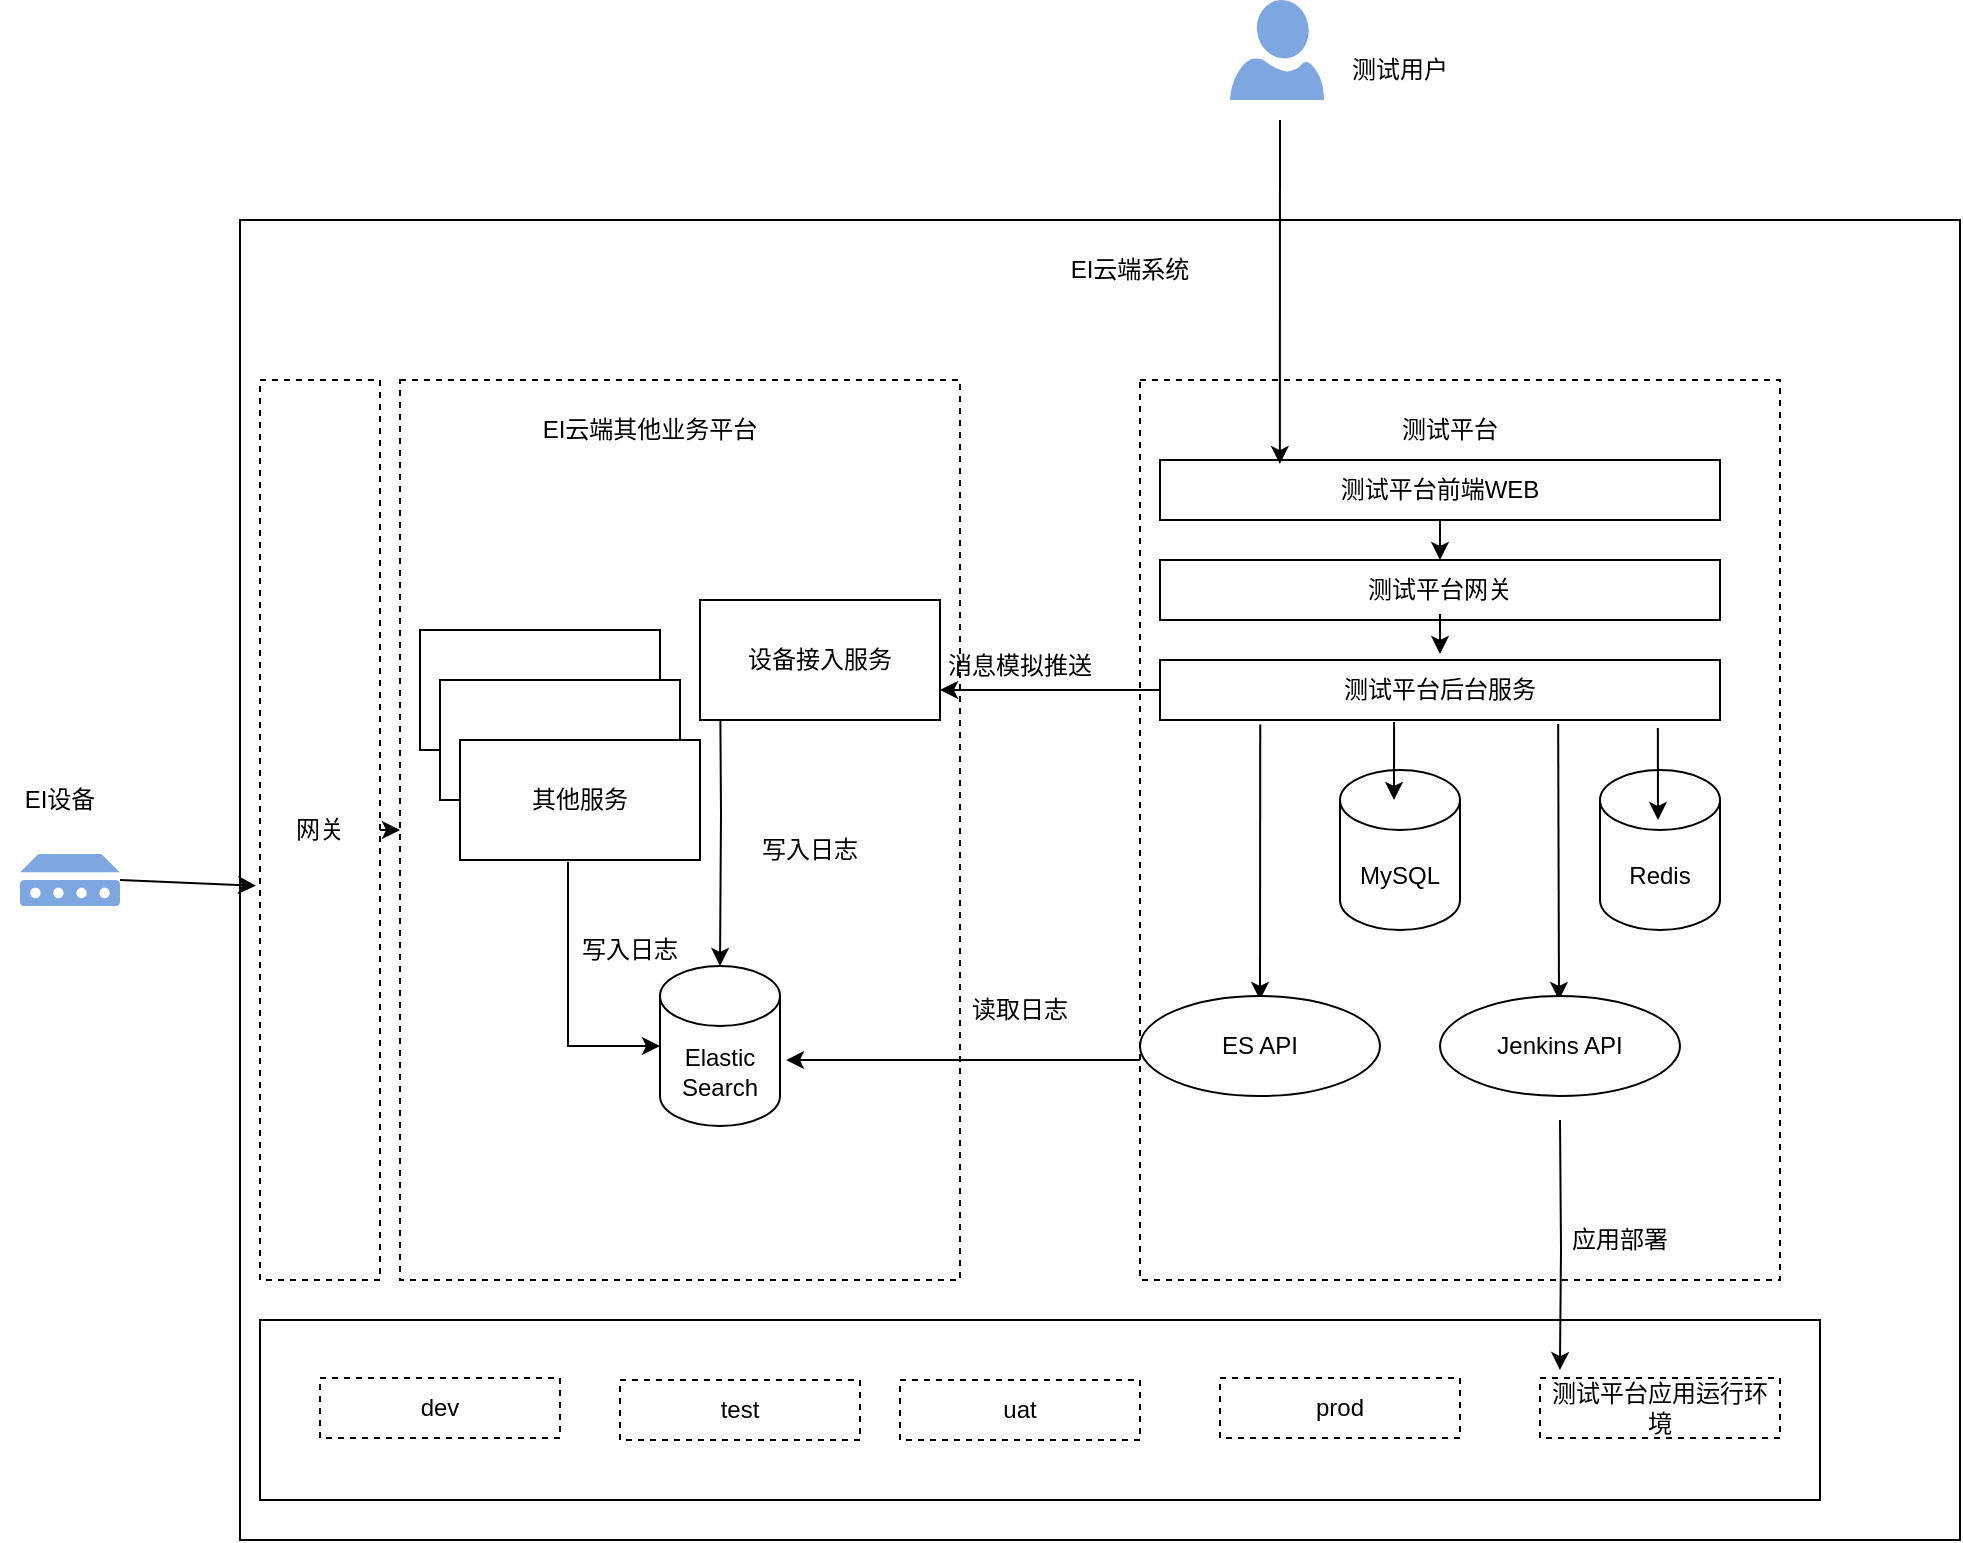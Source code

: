 <mxfile version="21.0.8" type="github">
  <diagram name="第 1 页" id="jmBodiYtfY0lOfKNEeYn">
    <mxGraphModel dx="2261" dy="1933" grid="1" gridSize="10" guides="1" tooltips="1" connect="1" arrows="1" fold="1" page="1" pageScale="1" pageWidth="827" pageHeight="1169" math="0" shadow="0">
      <root>
        <mxCell id="0" />
        <mxCell id="1" parent="0" />
        <mxCell id="Mc5ecyZFv2LdiAkJAyB8-1" value="" style="rounded=0;whiteSpace=wrap;html=1;" vertex="1" parent="1">
          <mxGeometry y="60" width="860" height="660" as="geometry" />
        </mxCell>
        <mxCell id="Mc5ecyZFv2LdiAkJAyB8-2" value="" style="rounded=0;whiteSpace=wrap;html=1;" vertex="1" parent="1">
          <mxGeometry x="10" y="610" width="780" height="90" as="geometry" />
        </mxCell>
        <mxCell id="Mc5ecyZFv2LdiAkJAyB8-3" value="" style="rounded=0;whiteSpace=wrap;html=1;dashed=1;" vertex="1" parent="1">
          <mxGeometry x="450" y="140" width="320" height="450" as="geometry" />
        </mxCell>
        <mxCell id="Mc5ecyZFv2LdiAkJAyB8-4" style="edgeStyle=orthogonalEdgeStyle;rounded=0;orthogonalLoop=1;jettySize=auto;html=1;entryX=0.083;entryY=-0.133;entryDx=0;entryDy=0;exitX=0.5;exitY=1;exitDx=0;exitDy=0;entryPerimeter=0;" edge="1" parent="1" target="Mc5ecyZFv2LdiAkJAyB8-28">
          <mxGeometry relative="1" as="geometry">
            <mxPoint x="660" y="510" as="sourcePoint" />
            <mxPoint x="660" y="660" as="targetPoint" />
          </mxGeometry>
        </mxCell>
        <mxCell id="Mc5ecyZFv2LdiAkJAyB8-5" value="" style="rounded=0;whiteSpace=wrap;html=1;dashed=1;" vertex="1" parent="1">
          <mxGeometry x="80" y="140" width="280" height="450" as="geometry" />
        </mxCell>
        <mxCell id="Mc5ecyZFv2LdiAkJAyB8-6" value="Elastic Search" style="shape=cylinder3;whiteSpace=wrap;html=1;boundedLbl=1;backgroundOutline=1;size=15;" vertex="1" parent="1">
          <mxGeometry x="210" y="433" width="60" height="80" as="geometry" />
        </mxCell>
        <mxCell id="Mc5ecyZFv2LdiAkJAyB8-7" style="edgeStyle=orthogonalEdgeStyle;rounded=0;orthogonalLoop=1;jettySize=auto;html=1;exitX=0.5;exitY=1;exitDx=0;exitDy=0;" edge="1" parent="1" target="Mc5ecyZFv2LdiAkJAyB8-6">
          <mxGeometry relative="1" as="geometry">
            <mxPoint x="240" y="280" as="sourcePoint" />
          </mxGeometry>
        </mxCell>
        <mxCell id="Mc5ecyZFv2LdiAkJAyB8-8" value="写入日志" style="text;html=1;strokeColor=none;fillColor=none;align=center;verticalAlign=middle;whiteSpace=wrap;rounded=0;" vertex="1" parent="1">
          <mxGeometry x="230" y="360" width="110" height="30" as="geometry" />
        </mxCell>
        <mxCell id="Mc5ecyZFv2LdiAkJAyB8-9" value="测试平台后台服务" style="rounded=0;whiteSpace=wrap;html=1;" vertex="1" parent="1">
          <mxGeometry x="460" y="280" width="280" height="30" as="geometry" />
        </mxCell>
        <mxCell id="Mc5ecyZFv2LdiAkJAyB8-10" value="测试平台前端WEB" style="rounded=0;whiteSpace=wrap;html=1;" vertex="1" parent="1">
          <mxGeometry x="460" y="180" width="280" height="30" as="geometry" />
        </mxCell>
        <mxCell id="Mc5ecyZFv2LdiAkJAyB8-11" value="测试平台" style="text;html=1;strokeColor=none;fillColor=none;align=center;verticalAlign=middle;whiteSpace=wrap;rounded=0;" vertex="1" parent="1">
          <mxGeometry x="575" y="150" width="60" height="30" as="geometry" />
        </mxCell>
        <mxCell id="Mc5ecyZFv2LdiAkJAyB8-12" value="EI云端系统" style="text;html=1;strokeColor=none;fillColor=none;align=center;verticalAlign=middle;whiteSpace=wrap;rounded=0;" vertex="1" parent="1">
          <mxGeometry x="380" y="70" width="130" height="30" as="geometry" />
        </mxCell>
        <mxCell id="Mc5ecyZFv2LdiAkJAyB8-13" value="" style="rounded=0;whiteSpace=wrap;html=1;" vertex="1" parent="1">
          <mxGeometry x="90" y="265" width="120" height="60" as="geometry" />
        </mxCell>
        <mxCell id="Mc5ecyZFv2LdiAkJAyB8-14" value="" style="rounded=0;whiteSpace=wrap;html=1;" vertex="1" parent="1">
          <mxGeometry x="100" y="290" width="120" height="60" as="geometry" />
        </mxCell>
        <mxCell id="Mc5ecyZFv2LdiAkJAyB8-15" value="设备接入服务" style="rounded=0;whiteSpace=wrap;html=1;" vertex="1" parent="1">
          <mxGeometry x="230" y="250" width="120" height="60" as="geometry" />
        </mxCell>
        <mxCell id="Mc5ecyZFv2LdiAkJAyB8-16" value="EI云端其他业务平台" style="text;html=1;strokeColor=none;fillColor=none;align=center;verticalAlign=middle;whiteSpace=wrap;rounded=0;" vertex="1" parent="1">
          <mxGeometry x="140" y="150" width="130" height="30" as="geometry" />
        </mxCell>
        <mxCell id="Mc5ecyZFv2LdiAkJAyB8-17" value="读取日志" style="text;html=1;strokeColor=none;fillColor=none;align=center;verticalAlign=middle;whiteSpace=wrap;rounded=0;" vertex="1" parent="1">
          <mxGeometry x="360" y="440" width="60" height="30" as="geometry" />
        </mxCell>
        <mxCell id="Mc5ecyZFv2LdiAkJAyB8-18" value="测试平台网关" style="rounded=0;whiteSpace=wrap;html=1;" vertex="1" parent="1">
          <mxGeometry x="460" y="230" width="280" height="30" as="geometry" />
        </mxCell>
        <mxCell id="Mc5ecyZFv2LdiAkJAyB8-19" value="" style="endArrow=classic;html=1;rounded=0;entryX=0.5;entryY=0;entryDx=0;entryDy=0;exitX=0.179;exitY=1.075;exitDx=0;exitDy=0;exitPerimeter=0;" edge="1" parent="1" source="Mc5ecyZFv2LdiAkJAyB8-9">
          <mxGeometry width="50" height="50" relative="1" as="geometry">
            <mxPoint x="470" y="370" as="sourcePoint" />
            <mxPoint x="510" y="450" as="targetPoint" />
          </mxGeometry>
        </mxCell>
        <mxCell id="Mc5ecyZFv2LdiAkJAyB8-20" value="" style="endArrow=classic;html=1;rounded=0;entryX=0.5;entryY=0;entryDx=0;entryDy=0;exitX=0.711;exitY=1.067;exitDx=0;exitDy=0;exitPerimeter=0;" edge="1" parent="1" source="Mc5ecyZFv2LdiAkJAyB8-9">
          <mxGeometry width="50" height="50" relative="1" as="geometry">
            <mxPoint x="659.62" y="323" as="sourcePoint" />
            <mxPoint x="659.5" y="450" as="targetPoint" />
          </mxGeometry>
        </mxCell>
        <mxCell id="Mc5ecyZFv2LdiAkJAyB8-21" value="" style="endArrow=classic;html=1;rounded=0;exitX=0;exitY=0.5;exitDx=0;exitDy=0;entryX=1.05;entryY=0.588;entryDx=0;entryDy=0;entryPerimeter=0;" edge="1" parent="1" target="Mc5ecyZFv2LdiAkJAyB8-6">
          <mxGeometry width="50" height="50" relative="1" as="geometry">
            <mxPoint x="450" y="480" as="sourcePoint" />
            <mxPoint x="270" y="480" as="targetPoint" />
          </mxGeometry>
        </mxCell>
        <mxCell id="Mc5ecyZFv2LdiAkJAyB8-22" value="" style="endArrow=classic;html=1;rounded=0;exitX=0;exitY=0.5;exitDx=0;exitDy=0;entryX=1;entryY=0.75;entryDx=0;entryDy=0;" edge="1" parent="1" source="Mc5ecyZFv2LdiAkJAyB8-9" target="Mc5ecyZFv2LdiAkJAyB8-15">
          <mxGeometry width="50" height="50" relative="1" as="geometry">
            <mxPoint x="460" y="290" as="sourcePoint" />
            <mxPoint x="300" y="290" as="targetPoint" />
          </mxGeometry>
        </mxCell>
        <mxCell id="Mc5ecyZFv2LdiAkJAyB8-23" value="dev" style="rounded=0;whiteSpace=wrap;html=1;dashed=1;" vertex="1" parent="1">
          <mxGeometry x="40" y="639" width="120" height="30" as="geometry" />
        </mxCell>
        <mxCell id="Mc5ecyZFv2LdiAkJAyB8-24" value="test" style="rounded=0;whiteSpace=wrap;html=1;dashed=1;" vertex="1" parent="1">
          <mxGeometry x="190" y="640" width="120" height="30" as="geometry" />
        </mxCell>
        <mxCell id="Mc5ecyZFv2LdiAkJAyB8-25" value="uat" style="rounded=0;whiteSpace=wrap;html=1;dashed=1;" vertex="1" parent="1">
          <mxGeometry x="330" y="640" width="120" height="30" as="geometry" />
        </mxCell>
        <mxCell id="Mc5ecyZFv2LdiAkJAyB8-26" value="prod" style="rounded=0;whiteSpace=wrap;html=1;dashed=1;" vertex="1" parent="1">
          <mxGeometry x="490" y="639" width="120" height="30" as="geometry" />
        </mxCell>
        <mxCell id="Mc5ecyZFv2LdiAkJAyB8-27" style="edgeStyle=orthogonalEdgeStyle;rounded=0;orthogonalLoop=1;jettySize=auto;html=1;exitX=0.5;exitY=1;exitDx=0;exitDy=0;" edge="1" parent="1" source="Mc5ecyZFv2LdiAkJAyB8-24" target="Mc5ecyZFv2LdiAkJAyB8-24">
          <mxGeometry relative="1" as="geometry" />
        </mxCell>
        <mxCell id="Mc5ecyZFv2LdiAkJAyB8-28" value="测试平台应用运行环境" style="rounded=0;whiteSpace=wrap;html=1;dashed=1;" vertex="1" parent="1">
          <mxGeometry x="650" y="639" width="120" height="30" as="geometry" />
        </mxCell>
        <mxCell id="Mc5ecyZFv2LdiAkJAyB8-29" value="" style="endArrow=classic;html=1;rounded=0;exitX=0.5;exitY=1;exitDx=0;exitDy=0;" edge="1" parent="1" source="Mc5ecyZFv2LdiAkJAyB8-10" target="Mc5ecyZFv2LdiAkJAyB8-18">
          <mxGeometry width="50" height="50" relative="1" as="geometry">
            <mxPoint x="590" y="220" as="sourcePoint" />
            <mxPoint x="640" y="170" as="targetPoint" />
          </mxGeometry>
        </mxCell>
        <mxCell id="Mc5ecyZFv2LdiAkJAyB8-30" value="" style="endArrow=classic;html=1;rounded=0;exitX=0.5;exitY=1;exitDx=0;exitDy=0;" edge="1" parent="1">
          <mxGeometry width="50" height="50" relative="1" as="geometry">
            <mxPoint x="600" y="257" as="sourcePoint" />
            <mxPoint x="600" y="277" as="targetPoint" />
          </mxGeometry>
        </mxCell>
        <mxCell id="Mc5ecyZFv2LdiAkJAyB8-31" value="应用部署" style="text;html=1;strokeColor=none;fillColor=none;align=center;verticalAlign=middle;whiteSpace=wrap;rounded=0;" vertex="1" parent="1">
          <mxGeometry x="660" y="555" width="60" height="30" as="geometry" />
        </mxCell>
        <mxCell id="Mc5ecyZFv2LdiAkJAyB8-32" value="&lt;br&gt;消息模拟推送" style="text;html=1;strokeColor=none;fillColor=none;align=center;verticalAlign=middle;whiteSpace=wrap;rounded=0;" vertex="1" parent="1">
          <mxGeometry x="285" y="270" width="210" height="10" as="geometry" />
        </mxCell>
        <mxCell id="Mc5ecyZFv2LdiAkJAyB8-33" value="ES API" style="ellipse;whiteSpace=wrap;html=1;fillColor=#FFFFFF;" vertex="1" parent="1">
          <mxGeometry x="450" y="448" width="120" height="50" as="geometry" />
        </mxCell>
        <mxCell id="Mc5ecyZFv2LdiAkJAyB8-34" value="Jenkins API" style="ellipse;whiteSpace=wrap;html=1;fillColor=#FFFFFF;" vertex="1" parent="1">
          <mxGeometry x="600" y="448" width="120" height="50" as="geometry" />
        </mxCell>
        <mxCell id="Mc5ecyZFv2LdiAkJAyB8-35" value="Redis" style="shape=cylinder3;whiteSpace=wrap;html=1;boundedLbl=1;backgroundOutline=1;size=15;" vertex="1" parent="1">
          <mxGeometry x="680" y="335" width="60" height="80" as="geometry" />
        </mxCell>
        <mxCell id="Mc5ecyZFv2LdiAkJAyB8-36" value="MySQL" style="shape=cylinder3;whiteSpace=wrap;html=1;boundedLbl=1;backgroundOutline=1;size=15;" vertex="1" parent="1">
          <mxGeometry x="550" y="335" width="60" height="80" as="geometry" />
        </mxCell>
        <mxCell id="Mc5ecyZFv2LdiAkJAyB8-37" value="" style="endArrow=classic;html=1;rounded=0;exitX=0.418;exitY=1.033;exitDx=0;exitDy=0;exitPerimeter=0;" edge="1" parent="1" source="Mc5ecyZFv2LdiAkJAyB8-9">
          <mxGeometry width="50" height="50" relative="1" as="geometry">
            <mxPoint x="570" y="320" as="sourcePoint" />
            <mxPoint x="577" y="350" as="targetPoint" />
          </mxGeometry>
        </mxCell>
        <mxCell id="Mc5ecyZFv2LdiAkJAyB8-38" value="" style="endArrow=classic;html=1;rounded=0;exitX=0.889;exitY=1.133;exitDx=0;exitDy=0;exitPerimeter=0;" edge="1" parent="1" source="Mc5ecyZFv2LdiAkJAyB8-9">
          <mxGeometry width="50" height="50" relative="1" as="geometry">
            <mxPoint x="587.04" y="320.99" as="sourcePoint" />
            <mxPoint x="709" y="360" as="targetPoint" />
          </mxGeometry>
        </mxCell>
        <mxCell id="Mc5ecyZFv2LdiAkJAyB8-39" value="" style="sketch=0;aspect=fixed;pointerEvents=1;shadow=0;dashed=0;html=1;strokeColor=none;labelPosition=center;verticalLabelPosition=bottom;verticalAlign=top;align=center;fillColor=#7EA6E0;shape=mxgraph.azure.user" vertex="1" parent="1">
          <mxGeometry x="495" y="-50" width="47" height="50" as="geometry" />
        </mxCell>
        <mxCell id="Mc5ecyZFv2LdiAkJAyB8-40" value="" style="endArrow=classic;html=1;rounded=0;entryX=0.214;entryY=0.067;entryDx=0;entryDy=0;entryPerimeter=0;" edge="1" parent="1" target="Mc5ecyZFv2LdiAkJAyB8-10">
          <mxGeometry width="50" height="50" relative="1" as="geometry">
            <mxPoint x="520" y="10" as="sourcePoint" />
            <mxPoint x="640" y="-60" as="targetPoint" />
          </mxGeometry>
        </mxCell>
        <mxCell id="Mc5ecyZFv2LdiAkJAyB8-41" value="" style="sketch=0;aspect=fixed;pointerEvents=1;shadow=0;dashed=0;html=1;strokeColor=none;labelPosition=center;verticalLabelPosition=bottom;verticalAlign=top;align=center;fillColor=#7EA6E0;shape=mxgraph.mscae.enterprise.device" vertex="1" parent="1">
          <mxGeometry x="-110" y="377" width="50" height="26" as="geometry" />
        </mxCell>
        <mxCell id="Mc5ecyZFv2LdiAkJAyB8-42" value="网关" style="rounded=0;whiteSpace=wrap;html=1;dashed=1;fillColor=#FFFFFF;" vertex="1" parent="1">
          <mxGeometry x="10" y="140" width="60" height="450" as="geometry" />
        </mxCell>
        <mxCell id="Mc5ecyZFv2LdiAkJAyB8-43" value="EI设备" style="text;html=1;strokeColor=none;fillColor=none;align=center;verticalAlign=middle;whiteSpace=wrap;rounded=0;" vertex="1" parent="1">
          <mxGeometry x="-120" y="335" width="60" height="30" as="geometry" />
        </mxCell>
        <mxCell id="Mc5ecyZFv2LdiAkJAyB8-45" value="" style="endArrow=classic;html=1;rounded=0;" edge="1" parent="1" source="Mc5ecyZFv2LdiAkJAyB8-42" target="Mc5ecyZFv2LdiAkJAyB8-5">
          <mxGeometry width="50" height="50" relative="1" as="geometry">
            <mxPoint x="60" y="400" as="sourcePoint" />
            <mxPoint x="110" y="350" as="targetPoint" />
          </mxGeometry>
        </mxCell>
        <mxCell id="Mc5ecyZFv2LdiAkJAyB8-46" value="测试用户" style="text;html=1;strokeColor=none;fillColor=none;align=center;verticalAlign=middle;whiteSpace=wrap;rounded=0;" vertex="1" parent="1">
          <mxGeometry x="550" y="-30" width="60" height="30" as="geometry" />
        </mxCell>
        <mxCell id="Mc5ecyZFv2LdiAkJAyB8-47" value="其他服务" style="rounded=0;whiteSpace=wrap;html=1;" vertex="1" parent="1">
          <mxGeometry x="110" y="320" width="120" height="60" as="geometry" />
        </mxCell>
        <mxCell id="Mc5ecyZFv2LdiAkJAyB8-48" value="" style="endArrow=classic;html=1;rounded=0;exitX=0.45;exitY=1.017;exitDx=0;exitDy=0;exitPerimeter=0;entryX=0;entryY=0.5;entryDx=0;entryDy=0;entryPerimeter=0;" edge="1" parent="1" source="Mc5ecyZFv2LdiAkJAyB8-47" target="Mc5ecyZFv2LdiAkJAyB8-6">
          <mxGeometry width="50" height="50" relative="1" as="geometry">
            <mxPoint x="150" y="370" as="sourcePoint" />
            <mxPoint x="200" y="320" as="targetPoint" />
            <Array as="points">
              <mxPoint x="164" y="473" />
            </Array>
          </mxGeometry>
        </mxCell>
        <mxCell id="Mc5ecyZFv2LdiAkJAyB8-49" value="写入日志" style="text;html=1;strokeColor=none;fillColor=none;align=center;verticalAlign=middle;whiteSpace=wrap;rounded=0;" vertex="1" parent="1">
          <mxGeometry x="140" y="410" width="110" height="30" as="geometry" />
        </mxCell>
        <mxCell id="Mc5ecyZFv2LdiAkJAyB8-54" value="" style="endArrow=classic;html=1;rounded=0;entryX=-0.033;entryY=0.562;entryDx=0;entryDy=0;entryPerimeter=0;" edge="1" parent="1" target="Mc5ecyZFv2LdiAkJAyB8-42">
          <mxGeometry width="50" height="50" relative="1" as="geometry">
            <mxPoint x="-60" y="390" as="sourcePoint" />
            <mxPoint x="-10" y="340" as="targetPoint" />
          </mxGeometry>
        </mxCell>
      </root>
    </mxGraphModel>
  </diagram>
</mxfile>
